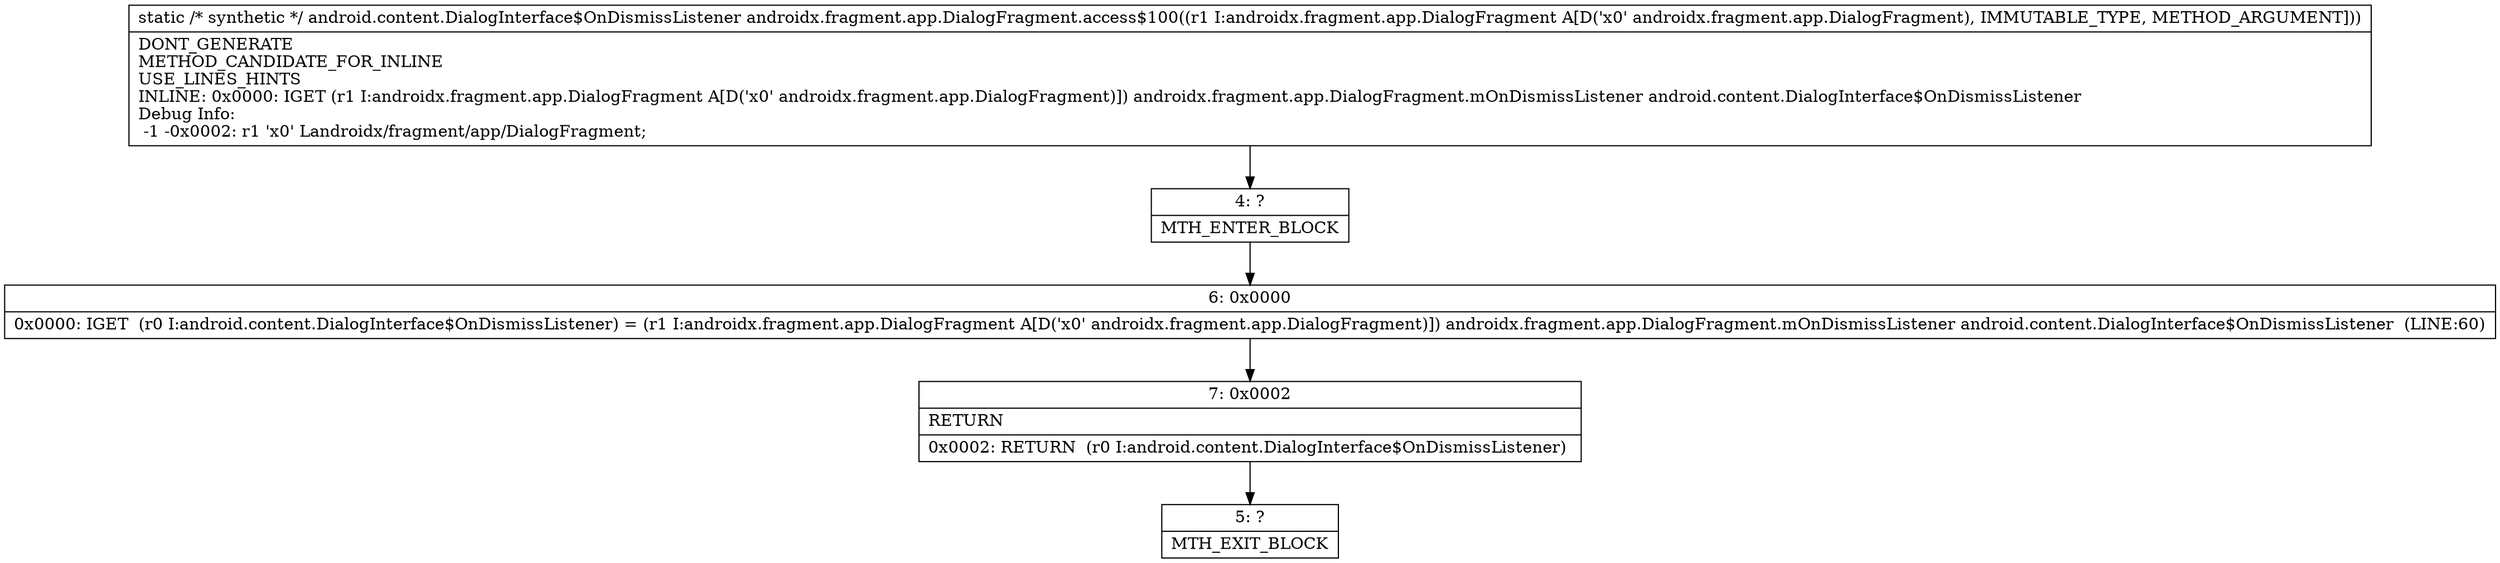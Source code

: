 digraph "CFG forandroidx.fragment.app.DialogFragment.access$100(Landroidx\/fragment\/app\/DialogFragment;)Landroid\/content\/DialogInterface$OnDismissListener;" {
Node_4 [shape=record,label="{4\:\ ?|MTH_ENTER_BLOCK\l}"];
Node_6 [shape=record,label="{6\:\ 0x0000|0x0000: IGET  (r0 I:android.content.DialogInterface$OnDismissListener) = (r1 I:androidx.fragment.app.DialogFragment A[D('x0' androidx.fragment.app.DialogFragment)]) androidx.fragment.app.DialogFragment.mOnDismissListener android.content.DialogInterface$OnDismissListener  (LINE:60)\l}"];
Node_7 [shape=record,label="{7\:\ 0x0002|RETURN\l|0x0002: RETURN  (r0 I:android.content.DialogInterface$OnDismissListener) \l}"];
Node_5 [shape=record,label="{5\:\ ?|MTH_EXIT_BLOCK\l}"];
MethodNode[shape=record,label="{static \/* synthetic *\/ android.content.DialogInterface$OnDismissListener androidx.fragment.app.DialogFragment.access$100((r1 I:androidx.fragment.app.DialogFragment A[D('x0' androidx.fragment.app.DialogFragment), IMMUTABLE_TYPE, METHOD_ARGUMENT]))  | DONT_GENERATE\lMETHOD_CANDIDATE_FOR_INLINE\lUSE_LINES_HINTS\lINLINE: 0x0000: IGET  (r1 I:androidx.fragment.app.DialogFragment A[D('x0' androidx.fragment.app.DialogFragment)]) androidx.fragment.app.DialogFragment.mOnDismissListener android.content.DialogInterface$OnDismissListener\lDebug Info:\l  \-1 \-0x0002: r1 'x0' Landroidx\/fragment\/app\/DialogFragment;\l}"];
MethodNode -> Node_4;Node_4 -> Node_6;
Node_6 -> Node_7;
Node_7 -> Node_5;
}

